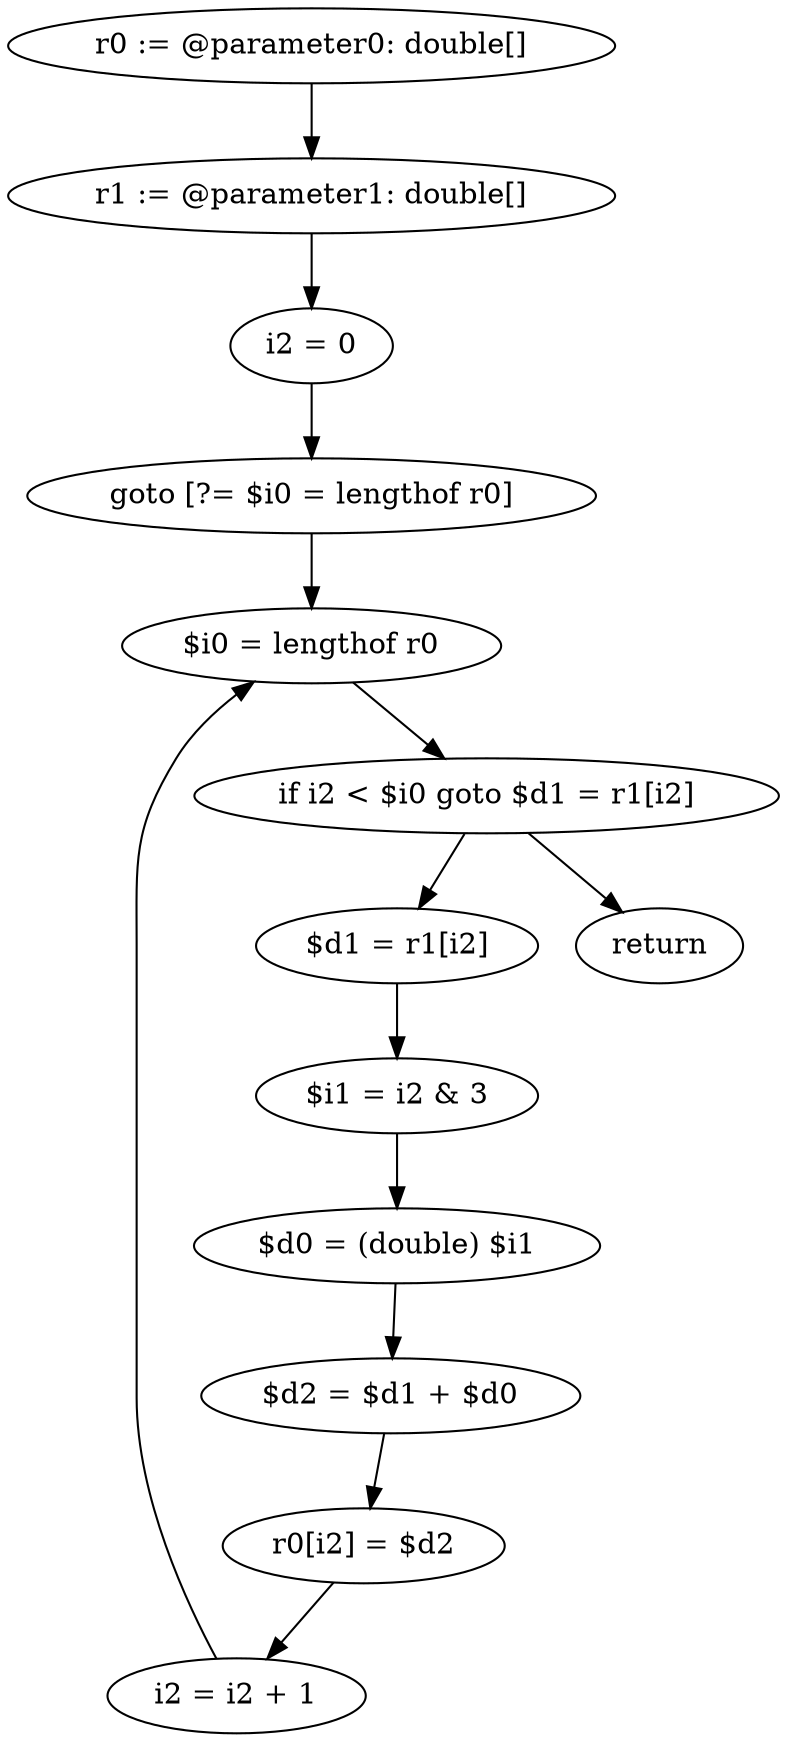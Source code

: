 digraph "unitGraph" {
    "r0 := @parameter0: double[]"
    "r1 := @parameter1: double[]"
    "i2 = 0"
    "goto [?= $i0 = lengthof r0]"
    "$d1 = r1[i2]"
    "$i1 = i2 & 3"
    "$d0 = (double) $i1"
    "$d2 = $d1 + $d0"
    "r0[i2] = $d2"
    "i2 = i2 + 1"
    "$i0 = lengthof r0"
    "if i2 < $i0 goto $d1 = r1[i2]"
    "return"
    "r0 := @parameter0: double[]"->"r1 := @parameter1: double[]";
    "r1 := @parameter1: double[]"->"i2 = 0";
    "i2 = 0"->"goto [?= $i0 = lengthof r0]";
    "goto [?= $i0 = lengthof r0]"->"$i0 = lengthof r0";
    "$d1 = r1[i2]"->"$i1 = i2 & 3";
    "$i1 = i2 & 3"->"$d0 = (double) $i1";
    "$d0 = (double) $i1"->"$d2 = $d1 + $d0";
    "$d2 = $d1 + $d0"->"r0[i2] = $d2";
    "r0[i2] = $d2"->"i2 = i2 + 1";
    "i2 = i2 + 1"->"$i0 = lengthof r0";
    "$i0 = lengthof r0"->"if i2 < $i0 goto $d1 = r1[i2]";
    "if i2 < $i0 goto $d1 = r1[i2]"->"return";
    "if i2 < $i0 goto $d1 = r1[i2]"->"$d1 = r1[i2]";
}

